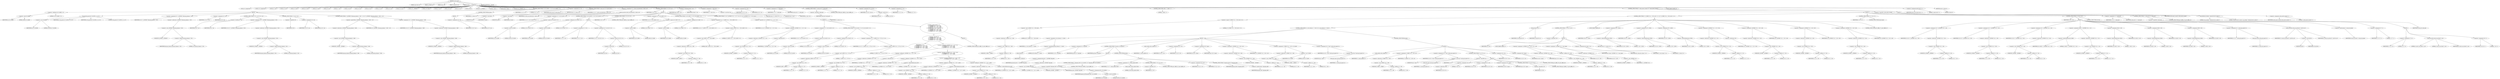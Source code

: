 digraph cache_insert {  
"1000126" [label = "(METHOD,cache_insert)" ]
"1000127" [label = "(PARAM,const char *a1)" ]
"1000128" [label = "(PARAM,_DWORD *a2)" ]
"1000129" [label = "(PARAM,time_t a3)" ]
"1000130" [label = "(PARAM,unsigned int a4)" ]
"1000131" [label = "(PARAM,int a5)" ]
"1000132" [label = "(BLOCK,,)" ]
"1000133" [label = "(LOCAL,v9: unsigned int)" ]
"1000134" [label = "(LOCAL,v10: unsigned int)" ]
"1000135" [label = "(LOCAL,v11: int)" ]
"1000136" [label = "(LOCAL,v12: int)" ]
"1000137" [label = "(LOCAL,v13: bool)" ]
"1000138" [label = "(LOCAL,v14: bool)" ]
"1000139" [label = "(LOCAL,v15: bool)" ]
"1000140" [label = "(LOCAL,v16: int)" ]
"1000141" [label = "(LOCAL,v17: int)" ]
"1000142" [label = "(LOCAL,v18: int)" ]
"1000143" [label = "(LOCAL,v19: int)" ]
"1000144" [label = "(LOCAL,v20: int)" ]
"1000145" [label = "(LOCAL,v21: int)" ]
"1000146" [label = "(LOCAL,v22: int)" ]
"1000147" [label = "(LOCAL,v24: char *)" ]
"1000148" [label = "(LOCAL,v25: _DWORD *)" ]
"1000149" [label = "(LOCAL,v26: time_t)" ]
"1000150" [label = "(LOCAL,v27: int)" ]
"1000151" [label = "(LOCAL,v28: int)" ]
"1000152" [label = "(LOCAL,v29: int)" ]
"1000153" [label = "(LOCAL,v30: int)" ]
"1000154" [label = "(LOCAL,v31: _DWORD *)" ]
"1000155" [label = "(LOCAL,s: char *)" ]
"1000156" [label = "(LOCAL,time1: time_t)" ]
"1000157" [label = "(LOCAL,v34: _DWORD [ 12 ])" ]
"1000158" [label = "(CONTROL_STRUCTURE,if ( (a5 & 0x980) != 0 ),if ( (a5 & 0x980) != 0 ))" ]
"1000159" [label = "(<operator>.notEquals,(a5 & 0x980) != 0)" ]
"1000160" [label = "(<operator>.and,a5 & 0x980)" ]
"1000161" [label = "(IDENTIFIER,a5,a5 & 0x980)" ]
"1000162" [label = "(LITERAL,0x980,a5 & 0x980)" ]
"1000163" [label = "(LITERAL,0,(a5 & 0x980) != 0)" ]
"1000164" [label = "(BLOCK,,)" ]
"1000165" [label = "(log_query,log_query(a5 | 0x10000, a1, a2, 0))" ]
"1000166" [label = "(<operator>.or,a5 | 0x10000)" ]
"1000167" [label = "(IDENTIFIER,a5,a5 | 0x10000)" ]
"1000168" [label = "(LITERAL,0x10000,a5 | 0x10000)" ]
"1000169" [label = "(IDENTIFIER,a1,log_query(a5 | 0x10000, a1, a2, 0))" ]
"1000170" [label = "(IDENTIFIER,a2,log_query(a5 | 0x10000, a1, a2, 0))" ]
"1000171" [label = "(LITERAL,0,log_query(a5 | 0x10000, a1, a2, 0))" ]
"1000172" [label = "(<operator>.assignment,v9 = *(_DWORD *)(dnsmasq_daemon + 252))" ]
"1000173" [label = "(IDENTIFIER,v9,v9 = *(_DWORD *)(dnsmasq_daemon + 252))" ]
"1000174" [label = "(<operator>.indirection,*(_DWORD *)(dnsmasq_daemon + 252))" ]
"1000175" [label = "(<operator>.cast,(_DWORD *)(dnsmasq_daemon + 252))" ]
"1000176" [label = "(UNKNOWN,_DWORD *,_DWORD *)" ]
"1000177" [label = "(<operator>.addition,dnsmasq_daemon + 252)" ]
"1000178" [label = "(IDENTIFIER,dnsmasq_daemon,dnsmasq_daemon + 252)" ]
"1000179" [label = "(LITERAL,252,dnsmasq_daemon + 252)" ]
"1000180" [label = "(<operator>.assignment,v10 = a4)" ]
"1000181" [label = "(IDENTIFIER,v10,v10 = a4)" ]
"1000182" [label = "(IDENTIFIER,a4,v10 = a4)" ]
"1000183" [label = "(CONTROL_STRUCTURE,if ( v9 < a4 ),if ( v9 < a4 ))" ]
"1000184" [label = "(<operator>.lessThan,v9 < a4)" ]
"1000185" [label = "(IDENTIFIER,v9,v9 < a4)" ]
"1000186" [label = "(IDENTIFIER,a4,v9 < a4)" ]
"1000187" [label = "(<operator>.assignment,v10 = *(_DWORD *)(dnsmasq_daemon + 252))" ]
"1000188" [label = "(IDENTIFIER,v10,v10 = *(_DWORD *)(dnsmasq_daemon + 252))" ]
"1000189" [label = "(<operator>.indirection,*(_DWORD *)(dnsmasq_daemon + 252))" ]
"1000190" [label = "(<operator>.cast,(_DWORD *)(dnsmasq_daemon + 252))" ]
"1000191" [label = "(UNKNOWN,_DWORD *,_DWORD *)" ]
"1000192" [label = "(<operator>.addition,dnsmasq_daemon + 252)" ]
"1000193" [label = "(IDENTIFIER,dnsmasq_daemon,dnsmasq_daemon + 252)" ]
"1000194" [label = "(LITERAL,252,dnsmasq_daemon + 252)" ]
"1000195" [label = "(CONTROL_STRUCTURE,if ( !v9 ),if ( !v9 ))" ]
"1000196" [label = "(<operator>.logicalNot,!v9)" ]
"1000197" [label = "(IDENTIFIER,v9,!v9)" ]
"1000198" [label = "(<operator>.assignment,v10 = a4)" ]
"1000199" [label = "(IDENTIFIER,v10,v10 = a4)" ]
"1000200" [label = "(IDENTIFIER,a4,v10 = a4)" ]
"1000201" [label = "(CONTROL_STRUCTURE,if ( *(_DWORD *)(dnsmasq_daemon + 248) > v10 ),if ( *(_DWORD *)(dnsmasq_daemon + 248) > v10 ))" ]
"1000202" [label = "(<operator>.greaterThan,*(_DWORD *)(dnsmasq_daemon + 248) > v10)" ]
"1000203" [label = "(<operator>.indirection,*(_DWORD *)(dnsmasq_daemon + 248))" ]
"1000204" [label = "(<operator>.cast,(_DWORD *)(dnsmasq_daemon + 248))" ]
"1000205" [label = "(UNKNOWN,_DWORD *,_DWORD *)" ]
"1000206" [label = "(<operator>.addition,dnsmasq_daemon + 248)" ]
"1000207" [label = "(IDENTIFIER,dnsmasq_daemon,dnsmasq_daemon + 248)" ]
"1000208" [label = "(LITERAL,248,dnsmasq_daemon + 248)" ]
"1000209" [label = "(IDENTIFIER,v10,*(_DWORD *)(dnsmasq_daemon + 248) > v10)" ]
"1000210" [label = "(<operator>.assignment,v10 = *(_DWORD *)(dnsmasq_daemon + 248))" ]
"1000211" [label = "(IDENTIFIER,v10,v10 = *(_DWORD *)(dnsmasq_daemon + 248))" ]
"1000212" [label = "(<operator>.indirection,*(_DWORD *)(dnsmasq_daemon + 248))" ]
"1000213" [label = "(<operator>.cast,(_DWORD *)(dnsmasq_daemon + 248))" ]
"1000214" [label = "(UNKNOWN,_DWORD *,_DWORD *)" ]
"1000215" [label = "(<operator>.addition,dnsmasq_daemon + 248)" ]
"1000216" [label = "(IDENTIFIER,dnsmasq_daemon,dnsmasq_daemon + 248)" ]
"1000217" [label = "(LITERAL,248,dnsmasq_daemon + 248)" ]
"1000218" [label = "(CONTROL_STRUCTURE,else,else)" ]
"1000219" [label = "(BLOCK,,)" ]
"1000220" [label = "(<operator>.assignment,v10 = a4)" ]
"1000221" [label = "(IDENTIFIER,v10,v10 = a4)" ]
"1000222" [label = "(IDENTIFIER,a4,v10 = a4)" ]
"1000223" [label = "(<operator>.assignment,v11 = 0)" ]
"1000224" [label = "(IDENTIFIER,v11,v11 = 0)" ]
"1000225" [label = "(LITERAL,0,v11 = 0)" ]
"1000226" [label = "(CONTROL_STRUCTURE,if ( insert_error ),if ( insert_error ))" ]
"1000227" [label = "(IDENTIFIER,insert_error,if ( insert_error ))" ]
"1000228" [label = "(RETURN,return v11;,return v11;)" ]
"1000229" [label = "(IDENTIFIER,v11,return v11;)" ]
"1000230" [label = "(<operator>.assignment,v12 = cache_scan_free((int)a1, (int)a2, a3))" ]
"1000231" [label = "(IDENTIFIER,v12,v12 = cache_scan_free((int)a1, (int)a2, a3))" ]
"1000232" [label = "(cache_scan_free,cache_scan_free((int)a1, (int)a2, a3))" ]
"1000233" [label = "(<operator>.cast,(int)a1)" ]
"1000234" [label = "(UNKNOWN,int,int)" ]
"1000235" [label = "(IDENTIFIER,a1,(int)a1)" ]
"1000236" [label = "(<operator>.cast,(int)a2)" ]
"1000237" [label = "(UNKNOWN,int,int)" ]
"1000238" [label = "(IDENTIFIER,a2,(int)a2)" ]
"1000239" [label = "(IDENTIFIER,a3,cache_scan_free((int)a1, (int)a2, a3))" ]
"1000240" [label = "(CONTROL_STRUCTURE,if ( v12 ),if ( v12 ))" ]
"1000241" [label = "(IDENTIFIER,v12,if ( v12 ))" ]
"1000242" [label = "(BLOCK,,)" ]
"1000243" [label = "(<operator>.assignment,v13 = (a5 & 0x180) == 0)" ]
"1000244" [label = "(IDENTIFIER,v13,v13 = (a5 & 0x180) == 0)" ]
"1000245" [label = "(<operator>.equals,(a5 & 0x180) == 0)" ]
"1000246" [label = "(<operator>.and,a5 & 0x180)" ]
"1000247" [label = "(IDENTIFIER,a5,a5 & 0x180)" ]
"1000248" [label = "(LITERAL,0x180,a5 & 0x180)" ]
"1000249" [label = "(LITERAL,0,(a5 & 0x180) == 0)" ]
"1000250" [label = "(CONTROL_STRUCTURE,if ( (a5 & 0x180) != 0 ),if ( (a5 & 0x180) != 0 ))" ]
"1000251" [label = "(<operator>.notEquals,(a5 & 0x180) != 0)" ]
"1000252" [label = "(<operator>.and,a5 & 0x180)" ]
"1000253" [label = "(IDENTIFIER,a5,a5 & 0x180)" ]
"1000254" [label = "(LITERAL,0x180,a5 & 0x180)" ]
"1000255" [label = "(LITERAL,0,(a5 & 0x180) != 0)" ]
"1000256" [label = "(BLOCK,,)" ]
"1000257" [label = "(<operator>.assignment,v11 = v12)" ]
"1000258" [label = "(IDENTIFIER,v11,v11 = v12)" ]
"1000259" [label = "(IDENTIFIER,v12,v11 = v12)" ]
"1000260" [label = "(<operator>.assignment,v13 = (a5 & 8) == 0)" ]
"1000261" [label = "(IDENTIFIER,v13,v13 = (a5 & 8) == 0)" ]
"1000262" [label = "(<operator>.equals,(a5 & 8) == 0)" ]
"1000263" [label = "(<operator>.and,a5 & 8)" ]
"1000264" [label = "(IDENTIFIER,a5,a5 & 8)" ]
"1000265" [label = "(LITERAL,8,a5 & 8)" ]
"1000266" [label = "(LITERAL,0,(a5 & 8) == 0)" ]
"1000267" [label = "(CONTROL_STRUCTURE,if ( v13 ),if ( v13 ))" ]
"1000268" [label = "(IDENTIFIER,v13,if ( v13 ))" ]
"1000269" [label = "(CONTROL_STRUCTURE,goto LABEL_42;,goto LABEL_42;)" ]
"1000270" [label = "(<operator>.assignment,v14 = (a5 & 0x80) == 0)" ]
"1000271" [label = "(IDENTIFIER,v14,v14 = (a5 & 0x80) == 0)" ]
"1000272" [label = "(<operator>.equals,(a5 & 0x80) == 0)" ]
"1000273" [label = "(<operator>.and,a5 & 0x80)" ]
"1000274" [label = "(IDENTIFIER,a5,a5 & 0x80)" ]
"1000275" [label = "(LITERAL,0x80,a5 & 0x80)" ]
"1000276" [label = "(LITERAL,0,(a5 & 0x80) == 0)" ]
"1000277" [label = "(CONTROL_STRUCTURE,if ( (a5 & 0x80) != 0 ),if ( (a5 & 0x80) != 0 ))" ]
"1000278" [label = "(<operator>.notEquals,(a5 & 0x80) != 0)" ]
"1000279" [label = "(<operator>.and,a5 & 0x80)" ]
"1000280" [label = "(IDENTIFIER,a5,a5 & 0x80)" ]
"1000281" [label = "(LITERAL,0x80,a5 & 0x80)" ]
"1000282" [label = "(LITERAL,0,(a5 & 0x80) != 0)" ]
"1000283" [label = "(<operator>.assignment,v14 = (*(_BYTE *)(v11 + 36) & 0x80) == 0)" ]
"1000284" [label = "(IDENTIFIER,v14,v14 = (*(_BYTE *)(v11 + 36) & 0x80) == 0)" ]
"1000285" [label = "(<operator>.equals,(*(_BYTE *)(v11 + 36) & 0x80) == 0)" ]
"1000286" [label = "(<operator>.and,*(_BYTE *)(v11 + 36) & 0x80)" ]
"1000287" [label = "(<operator>.indirection,*(_BYTE *)(v11 + 36))" ]
"1000288" [label = "(<operator>.cast,(_BYTE *)(v11 + 36))" ]
"1000289" [label = "(UNKNOWN,_BYTE *,_BYTE *)" ]
"1000290" [label = "(<operator>.addition,v11 + 36)" ]
"1000291" [label = "(IDENTIFIER,v11,v11 + 36)" ]
"1000292" [label = "(LITERAL,36,v11 + 36)" ]
"1000293" [label = "(LITERAL,0x80,*(_BYTE *)(v11 + 36) & 0x80)" ]
"1000294" [label = "(LITERAL,0,(*(_BYTE *)(v11 + 36) & 0x80) == 0)" ]
"1000295" [label = "(CONTROL_STRUCTURE,if ( v14 || *(_DWORD *)(v11 + 12) != *a2 ),if ( v14 || *(_DWORD *)(v11 + 12) != *a2 ))" ]
"1000296" [label = "(<operator>.logicalOr,v14 || *(_DWORD *)(v11 + 12) != *a2)" ]
"1000297" [label = "(IDENTIFIER,v14,v14 || *(_DWORD *)(v11 + 12) != *a2)" ]
"1000298" [label = "(<operator>.notEquals,*(_DWORD *)(v11 + 12) != *a2)" ]
"1000299" [label = "(<operator>.indirection,*(_DWORD *)(v11 + 12))" ]
"1000300" [label = "(<operator>.cast,(_DWORD *)(v11 + 12))" ]
"1000301" [label = "(UNKNOWN,_DWORD *,_DWORD *)" ]
"1000302" [label = "(<operator>.addition,v11 + 12)" ]
"1000303" [label = "(IDENTIFIER,v11,v11 + 12)" ]
"1000304" [label = "(LITERAL,12,v11 + 12)" ]
"1000305" [label = "(<operator>.indirection,*a2)" ]
"1000306" [label = "(IDENTIFIER,a2,*(_DWORD *)(v11 + 12) != *a2)" ]
"1000307" [label = "(BLOCK,,)" ]
"1000308" [label = "(<operator>.assignment,v15 = (a5 & 0x100) == 0)" ]
"1000309" [label = "(IDENTIFIER,v15,v15 = (a5 & 0x100) == 0)" ]
"1000310" [label = "(<operator>.equals,(a5 & 0x100) == 0)" ]
"1000311" [label = "(<operator>.and,a5 & 0x100)" ]
"1000312" [label = "(IDENTIFIER,a5,a5 & 0x100)" ]
"1000313" [label = "(LITERAL,0x100,a5 & 0x100)" ]
"1000314" [label = "(LITERAL,0,(a5 & 0x100) == 0)" ]
"1000315" [label = "(CONTROL_STRUCTURE,if ( (a5 & 0x100) != 0 ),if ( (a5 & 0x100) != 0 ))" ]
"1000316" [label = "(<operator>.notEquals,(a5 & 0x100) != 0)" ]
"1000317" [label = "(<operator>.and,a5 & 0x100)" ]
"1000318" [label = "(IDENTIFIER,a5,a5 & 0x100)" ]
"1000319" [label = "(LITERAL,0x100,a5 & 0x100)" ]
"1000320" [label = "(LITERAL,0,(a5 & 0x100) != 0)" ]
"1000321" [label = "(<operator>.assignment,v15 = (*(_BYTE *)(v11 + 37) & 1) == 0)" ]
"1000322" [label = "(IDENTIFIER,v15,v15 = (*(_BYTE *)(v11 + 37) & 1) == 0)" ]
"1000323" [label = "(<operator>.equals,(*(_BYTE *)(v11 + 37) & 1) == 0)" ]
"1000324" [label = "(<operator>.and,*(_BYTE *)(v11 + 37) & 1)" ]
"1000325" [label = "(<operator>.indirection,*(_BYTE *)(v11 + 37))" ]
"1000326" [label = "(<operator>.cast,(_BYTE *)(v11 + 37))" ]
"1000327" [label = "(UNKNOWN,_BYTE *,_BYTE *)" ]
"1000328" [label = "(<operator>.addition,v11 + 37)" ]
"1000329" [label = "(IDENTIFIER,v11,v11 + 37)" ]
"1000330" [label = "(LITERAL,37,v11 + 37)" ]
"1000331" [label = "(LITERAL,1,*(_BYTE *)(v11 + 37) & 1)" ]
"1000332" [label = "(LITERAL,0,(*(_BYTE *)(v11 + 37) & 1) == 0)" ]
"1000333" [label = "(CONTROL_STRUCTURE,if ( v15\n        || *(_DWORD *)(v11 + 12) != *a2\n        || *(_DWORD *)(v11 + 16) != a2[1]\n        || *(_DWORD *)(v11 + 20) != a2[2]\n        || *(_DWORD *)(v11 + 24) != a2[3] ),if ( v15\n        || *(_DWORD *)(v11 + 12) != *a2\n        || *(_DWORD *)(v11 + 16) != a2[1]\n        || *(_DWORD *)(v11 + 20) != a2[2]\n        || *(_DWORD *)(v11 + 24) != a2[3] ))" ]
"1000334" [label = "(<operator>.logicalOr,v15\n        || *(_DWORD *)(v11 + 12) != *a2\n        || *(_DWORD *)(v11 + 16) != a2[1]\n        || *(_DWORD *)(v11 + 20) != a2[2]\n        || *(_DWORD *)(v11 + 24) != a2[3])" ]
"1000335" [label = "(IDENTIFIER,v15,v15\n        || *(_DWORD *)(v11 + 12) != *a2\n        || *(_DWORD *)(v11 + 16) != a2[1]\n        || *(_DWORD *)(v11 + 20) != a2[2]\n        || *(_DWORD *)(v11 + 24) != a2[3])" ]
"1000336" [label = "(<operator>.logicalOr,*(_DWORD *)(v11 + 12) != *a2\n        || *(_DWORD *)(v11 + 16) != a2[1]\n        || *(_DWORD *)(v11 + 20) != a2[2]\n        || *(_DWORD *)(v11 + 24) != a2[3])" ]
"1000337" [label = "(<operator>.notEquals,*(_DWORD *)(v11 + 12) != *a2)" ]
"1000338" [label = "(<operator>.indirection,*(_DWORD *)(v11 + 12))" ]
"1000339" [label = "(<operator>.cast,(_DWORD *)(v11 + 12))" ]
"1000340" [label = "(UNKNOWN,_DWORD *,_DWORD *)" ]
"1000341" [label = "(<operator>.addition,v11 + 12)" ]
"1000342" [label = "(IDENTIFIER,v11,v11 + 12)" ]
"1000343" [label = "(LITERAL,12,v11 + 12)" ]
"1000344" [label = "(<operator>.indirection,*a2)" ]
"1000345" [label = "(IDENTIFIER,a2,*(_DWORD *)(v11 + 12) != *a2)" ]
"1000346" [label = "(<operator>.logicalOr,*(_DWORD *)(v11 + 16) != a2[1]\n        || *(_DWORD *)(v11 + 20) != a2[2]\n        || *(_DWORD *)(v11 + 24) != a2[3])" ]
"1000347" [label = "(<operator>.notEquals,*(_DWORD *)(v11 + 16) != a2[1])" ]
"1000348" [label = "(<operator>.indirection,*(_DWORD *)(v11 + 16))" ]
"1000349" [label = "(<operator>.cast,(_DWORD *)(v11 + 16))" ]
"1000350" [label = "(UNKNOWN,_DWORD *,_DWORD *)" ]
"1000351" [label = "(<operator>.addition,v11 + 16)" ]
"1000352" [label = "(IDENTIFIER,v11,v11 + 16)" ]
"1000353" [label = "(LITERAL,16,v11 + 16)" ]
"1000354" [label = "(<operator>.indirectIndexAccess,a2[1])" ]
"1000355" [label = "(IDENTIFIER,a2,*(_DWORD *)(v11 + 16) != a2[1])" ]
"1000356" [label = "(LITERAL,1,*(_DWORD *)(v11 + 16) != a2[1])" ]
"1000357" [label = "(<operator>.logicalOr,*(_DWORD *)(v11 + 20) != a2[2]\n        || *(_DWORD *)(v11 + 24) != a2[3])" ]
"1000358" [label = "(<operator>.notEquals,*(_DWORD *)(v11 + 20) != a2[2])" ]
"1000359" [label = "(<operator>.indirection,*(_DWORD *)(v11 + 20))" ]
"1000360" [label = "(<operator>.cast,(_DWORD *)(v11 + 20))" ]
"1000361" [label = "(UNKNOWN,_DWORD *,_DWORD *)" ]
"1000362" [label = "(<operator>.addition,v11 + 20)" ]
"1000363" [label = "(IDENTIFIER,v11,v11 + 20)" ]
"1000364" [label = "(LITERAL,20,v11 + 20)" ]
"1000365" [label = "(<operator>.indirectIndexAccess,a2[2])" ]
"1000366" [label = "(IDENTIFIER,a2,*(_DWORD *)(v11 + 20) != a2[2])" ]
"1000367" [label = "(LITERAL,2,*(_DWORD *)(v11 + 20) != a2[2])" ]
"1000368" [label = "(<operator>.notEquals,*(_DWORD *)(v11 + 24) != a2[3])" ]
"1000369" [label = "(<operator>.indirection,*(_DWORD *)(v11 + 24))" ]
"1000370" [label = "(<operator>.cast,(_DWORD *)(v11 + 24))" ]
"1000371" [label = "(UNKNOWN,_DWORD *,_DWORD *)" ]
"1000372" [label = "(<operator>.addition,v11 + 24)" ]
"1000373" [label = "(IDENTIFIER,v11,v11 + 24)" ]
"1000374" [label = "(LITERAL,24,v11 + 24)" ]
"1000375" [label = "(<operator>.indirectIndexAccess,a2[3])" ]
"1000376" [label = "(IDENTIFIER,a2,*(_DWORD *)(v11 + 24) != a2[3])" ]
"1000377" [label = "(LITERAL,3,*(_DWORD *)(v11 + 24) != a2[3])" ]
"1000378" [label = "(BLOCK,,)" ]
"1000379" [label = "(CONTROL_STRUCTURE,goto LABEL_42;,goto LABEL_42;)" ]
"1000380" [label = "(RETURN,return v11;,return v11;)" ]
"1000381" [label = "(IDENTIFIER,v11,return v11;)" ]
"1000382" [label = "(<operator>.assignment,time1 = a3)" ]
"1000383" [label = "(IDENTIFIER,time1,time1 = a3)" ]
"1000384" [label = "(IDENTIFIER,a3,time1 = a3)" ]
"1000385" [label = "(<operator>.assignment,s = (char *)a1)" ]
"1000386" [label = "(IDENTIFIER,s,s = (char *)a1)" ]
"1000387" [label = "(<operator>.cast,(char *)a1)" ]
"1000388" [label = "(UNKNOWN,char *,char *)" ]
"1000389" [label = "(IDENTIFIER,a1,(char *)a1)" ]
"1000390" [label = "(<operator>.assignment,v31 = a2)" ]
"1000391" [label = "(IDENTIFIER,v31,v31 = a2)" ]
"1000392" [label = "(IDENTIFIER,a2,v31 = a2)" ]
"1000393" [label = "(<operator>.assignment,v11 = cache_tail)" ]
"1000394" [label = "(IDENTIFIER,v11,v11 = cache_tail)" ]
"1000395" [label = "(IDENTIFIER,cache_tail,v11 = cache_tail)" ]
"1000396" [label = "(CONTROL_STRUCTURE,if ( !cache_tail ),if ( !cache_tail ))" ]
"1000397" [label = "(<operator>.logicalNot,!cache_tail)" ]
"1000398" [label = "(IDENTIFIER,cache_tail,!cache_tail)" ]
"1000399" [label = "(CONTROL_STRUCTURE,goto LABEL_42;,goto LABEL_42;)" ]
"1000400" [label = "(<operator>.assignment,v16 = a5 & 4)" ]
"1000401" [label = "(IDENTIFIER,v16,v16 = a5 & 4)" ]
"1000402" [label = "(<operator>.and,a5 & 4)" ]
"1000403" [label = "(IDENTIFIER,a5,a5 & 4)" ]
"1000404" [label = "(LITERAL,4,a5 & 4)" ]
"1000405" [label = "(<operator>.assignment,v17 = 0)" ]
"1000406" [label = "(IDENTIFIER,v17,v17 = 0)" ]
"1000407" [label = "(LITERAL,0,v17 = 0)" ]
"1000408" [label = "(CONTROL_STRUCTURE,while ( 1 ),while ( 1 ))" ]
"1000409" [label = "(LITERAL,1,while ( 1 ))" ]
"1000410" [label = "(BLOCK,,)" ]
"1000411" [label = "(CONTROL_STRUCTURE,if ( (*(_WORD *)(v11 + 36) & 0xC) == 0 ),if ( (*(_WORD *)(v11 + 36) & 0xC) == 0 ))" ]
"1000412" [label = "(<operator>.equals,(*(_WORD *)(v11 + 36) & 0xC) == 0)" ]
"1000413" [label = "(<operator>.and,*(_WORD *)(v11 + 36) & 0xC)" ]
"1000414" [label = "(<operator>.indirection,*(_WORD *)(v11 + 36))" ]
"1000415" [label = "(<operator>.cast,(_WORD *)(v11 + 36))" ]
"1000416" [label = "(UNKNOWN,_WORD *,_WORD *)" ]
"1000417" [label = "(<operator>.addition,v11 + 36)" ]
"1000418" [label = "(IDENTIFIER,v11,v11 + 36)" ]
"1000419" [label = "(LITERAL,36,v11 + 36)" ]
"1000420" [label = "(LITERAL,0xC,*(_WORD *)(v11 + 36) & 0xC)" ]
"1000421" [label = "(LITERAL,0,(*(_WORD *)(v11 + 36) & 0xC) == 0)" ]
"1000422" [label = "(BLOCK,,)" ]
"1000423" [label = "(CONTROL_STRUCTURE,if ( a1 && strlen(a1) >= 0x32 ),if ( a1 && strlen(a1) >= 0x32 ))" ]
"1000424" [label = "(<operator>.logicalAnd,a1 && strlen(a1) >= 0x32)" ]
"1000425" [label = "(IDENTIFIER,a1,a1 && strlen(a1) >= 0x32)" ]
"1000426" [label = "(<operator>.greaterEqualsThan,strlen(a1) >= 0x32)" ]
"1000427" [label = "(strlen,strlen(a1))" ]
"1000428" [label = "(IDENTIFIER,a1,strlen(a1))" ]
"1000429" [label = "(LITERAL,0x32,strlen(a1) >= 0x32)" ]
"1000430" [label = "(BLOCK,,)" ]
"1000431" [label = "(<operator>.assignment,v22 = big_free)" ]
"1000432" [label = "(IDENTIFIER,v22,v22 = big_free)" ]
"1000433" [label = "(IDENTIFIER,big_free,v22 = big_free)" ]
"1000434" [label = "(CONTROL_STRUCTURE,if ( big_free ),if ( big_free ))" ]
"1000435" [label = "(IDENTIFIER,big_free,if ( big_free ))" ]
"1000436" [label = "(BLOCK,,)" ]
"1000437" [label = "(<operator>.assignment,big_free = *(_DWORD *)big_free)" ]
"1000438" [label = "(IDENTIFIER,big_free,big_free = *(_DWORD *)big_free)" ]
"1000439" [label = "(<operator>.indirection,*(_DWORD *)big_free)" ]
"1000440" [label = "(<operator>.cast,(_DWORD *)big_free)" ]
"1000441" [label = "(UNKNOWN,_DWORD *,_DWORD *)" ]
"1000442" [label = "(IDENTIFIER,big_free,(_DWORD *)big_free)" ]
"1000443" [label = "(CONTROL_STRUCTURE,else,else)" ]
"1000444" [label = "(BLOCK,,)" ]
"1000445" [label = "(CONTROL_STRUCTURE,if ( !(bignames_left | a5 & 0x5000) ),if ( !(bignames_left | a5 & 0x5000) ))" ]
"1000446" [label = "(<operator>.logicalNot,!(bignames_left | a5 & 0x5000))" ]
"1000447" [label = "(<operator>.or,bignames_left | a5 & 0x5000)" ]
"1000448" [label = "(IDENTIFIER,bignames_left,bignames_left | a5 & 0x5000)" ]
"1000449" [label = "(<operator>.and,a5 & 0x5000)" ]
"1000450" [label = "(IDENTIFIER,a5,a5 & 0x5000)" ]
"1000451" [label = "(LITERAL,0x5000,a5 & 0x5000)" ]
"1000452" [label = "(CONTROL_STRUCTURE,goto LABEL_42;,goto LABEL_42;)" ]
"1000453" [label = "(<operator>.assignment,v27 = whine_malloc(1028))" ]
"1000454" [label = "(IDENTIFIER,v27,v27 = whine_malloc(1028))" ]
"1000455" [label = "(whine_malloc,whine_malloc(1028))" ]
"1000456" [label = "(LITERAL,1028,whine_malloc(1028))" ]
"1000457" [label = "(CONTROL_STRUCTURE,if ( !v27 ),if ( !v27 ))" ]
"1000458" [label = "(<operator>.logicalNot,!v27)" ]
"1000459" [label = "(IDENTIFIER,v27,!v27)" ]
"1000460" [label = "(CONTROL_STRUCTURE,goto LABEL_42;,goto LABEL_42;)" ]
"1000461" [label = "(<operator>.assignment,v22 = v27)" ]
"1000462" [label = "(IDENTIFIER,v22,v22 = v27)" ]
"1000463" [label = "(IDENTIFIER,v27,v22 = v27)" ]
"1000464" [label = "(CONTROL_STRUCTURE,if ( bignames_left ),if ( bignames_left ))" ]
"1000465" [label = "(IDENTIFIER,bignames_left,if ( bignames_left ))" ]
"1000466" [label = "(<operator>.preDecrement,--bignames_left)" ]
"1000467" [label = "(IDENTIFIER,bignames_left,--bignames_left)" ]
"1000468" [label = "(cache_unlink,cache_unlink(v11))" ]
"1000469" [label = "(IDENTIFIER,v11,cache_unlink(v11))" ]
"1000470" [label = "(<operator>.assignment,v25 = v31)" ]
"1000471" [label = "(IDENTIFIER,v25,v25 = v31)" ]
"1000472" [label = "(IDENTIFIER,v31,v25 = v31)" ]
"1000473" [label = "(<operator>.assignment,v26 = time1)" ]
"1000474" [label = "(IDENTIFIER,v26,v26 = time1)" ]
"1000475" [label = "(IDENTIFIER,time1,v26 = time1)" ]
"1000476" [label = "(<operator>.assignment,*(_DWORD *)(v11 + 40) = v22)" ]
"1000477" [label = "(<operator>.indirection,*(_DWORD *)(v11 + 40))" ]
"1000478" [label = "(<operator>.cast,(_DWORD *)(v11 + 40))" ]
"1000479" [label = "(UNKNOWN,_DWORD *,_DWORD *)" ]
"1000480" [label = "(<operator>.addition,v11 + 40)" ]
"1000481" [label = "(IDENTIFIER,v11,v11 + 40)" ]
"1000482" [label = "(LITERAL,40,v11 + 40)" ]
"1000483" [label = "(IDENTIFIER,v22,*(_DWORD *)(v11 + 40) = v22)" ]
"1000484" [label = "(<operator>.assignment,*(_WORD *)(v11 + 36) = a5 | 0x200)" ]
"1000485" [label = "(<operator>.indirection,*(_WORD *)(v11 + 36))" ]
"1000486" [label = "(<operator>.cast,(_WORD *)(v11 + 36))" ]
"1000487" [label = "(UNKNOWN,_WORD *,_WORD *)" ]
"1000488" [label = "(<operator>.addition,v11 + 36)" ]
"1000489" [label = "(IDENTIFIER,v11,v11 + 36)" ]
"1000490" [label = "(LITERAL,36,v11 + 36)" ]
"1000491" [label = "(<operator>.or,a5 | 0x200)" ]
"1000492" [label = "(IDENTIFIER,a5,a5 | 0x200)" ]
"1000493" [label = "(LITERAL,0x200,a5 | 0x200)" ]
"1000494" [label = "(<operator>.assignment,v24 = (char *)cache_get_name(v11))" ]
"1000495" [label = "(IDENTIFIER,v24,v24 = (char *)cache_get_name(v11))" ]
"1000496" [label = "(<operator>.cast,(char *)cache_get_name(v11))" ]
"1000497" [label = "(UNKNOWN,char *,char *)" ]
"1000498" [label = "(cache_get_name,cache_get_name(v11))" ]
"1000499" [label = "(IDENTIFIER,v11,cache_get_name(v11))" ]
"1000500" [label = "(CONTROL_STRUCTURE,else,else)" ]
"1000501" [label = "(BLOCK,,)" ]
"1000502" [label = "(cache_unlink,cache_unlink(v11))" ]
"1000503" [label = "(IDENTIFIER,v11,cache_unlink(v11))" ]
"1000504" [label = "(<operator>.assignment,*(_WORD *)(v11 + 36) = a5)" ]
"1000505" [label = "(<operator>.indirection,*(_WORD *)(v11 + 36))" ]
"1000506" [label = "(<operator>.cast,(_WORD *)(v11 + 36))" ]
"1000507" [label = "(UNKNOWN,_WORD *,_WORD *)" ]
"1000508" [label = "(<operator>.addition,v11 + 36)" ]
"1000509" [label = "(IDENTIFIER,v11,v11 + 36)" ]
"1000510" [label = "(LITERAL,36,v11 + 36)" ]
"1000511" [label = "(IDENTIFIER,a5,*(_WORD *)(v11 + 36) = a5)" ]
"1000512" [label = "(<operator>.assignment,v24 = (char *)cache_get_name(v11))" ]
"1000513" [label = "(IDENTIFIER,v24,v24 = (char *)cache_get_name(v11))" ]
"1000514" [label = "(<operator>.cast,(char *)cache_get_name(v11))" ]
"1000515" [label = "(UNKNOWN,char *,char *)" ]
"1000516" [label = "(cache_get_name,cache_get_name(v11))" ]
"1000517" [label = "(IDENTIFIER,v11,cache_get_name(v11))" ]
"1000518" [label = "(CONTROL_STRUCTURE,if ( !a1 ),if ( !a1 ))" ]
"1000519" [label = "(<operator>.logicalNot,!a1)" ]
"1000520" [label = "(IDENTIFIER,a1,!a1)" ]
"1000521" [label = "(BLOCK,,)" ]
"1000522" [label = "(<operator>.assignment,*v24 = 0)" ]
"1000523" [label = "(<operator>.indirection,*v24)" ]
"1000524" [label = "(IDENTIFIER,v24,*v24 = 0)" ]
"1000525" [label = "(LITERAL,0,*v24 = 0)" ]
"1000526" [label = "(<operator>.assignment,v25 = v31)" ]
"1000527" [label = "(IDENTIFIER,v25,v25 = v31)" ]
"1000528" [label = "(IDENTIFIER,v31,v25 = v31)" ]
"1000529" [label = "(<operator>.assignment,v26 = time1)" ]
"1000530" [label = "(IDENTIFIER,v26,v26 = time1)" ]
"1000531" [label = "(IDENTIFIER,time1,v26 = time1)" ]
"1000532" [label = "(CONTROL_STRUCTURE,if ( !v31 ),if ( !v31 ))" ]
"1000533" [label = "(<operator>.logicalNot,!v31)" ]
"1000534" [label = "(IDENTIFIER,v31,!v31)" ]
"1000535" [label = "(CONTROL_STRUCTURE,goto LABEL_57;,goto LABEL_57;)" ]
"1000536" [label = "(CONTROL_STRUCTURE,goto LABEL_56;,goto LABEL_56;)" ]
"1000537" [label = "(<operator>.assignment,v25 = v31)" ]
"1000538" [label = "(IDENTIFIER,v25,v25 = v31)" ]
"1000539" [label = "(IDENTIFIER,v31,v25 = v31)" ]
"1000540" [label = "(<operator>.assignment,v26 = time1)" ]
"1000541" [label = "(IDENTIFIER,v26,v26 = time1)" ]
"1000542" [label = "(IDENTIFIER,time1,v26 = time1)" ]
"1000543" [label = "(strcpy,strcpy(v24, s))" ]
"1000544" [label = "(IDENTIFIER,v24,strcpy(v24, s))" ]
"1000545" [label = "(IDENTIFIER,s,strcpy(v24, s))" ]
"1000546" [label = "(CONTROL_STRUCTURE,if ( !v25 ),if ( !v25 ))" ]
"1000547" [label = "(<operator>.logicalNot,!v25)" ]
"1000548" [label = "(IDENTIFIER,v25,!v25)" ]
"1000549" [label = "(BLOCK,,)" ]
"1000550" [label = "(JUMP_TARGET,LABEL_57)" ]
"1000551" [label = "(<operator>.assignment,*(_DWORD *)(v11 + 28) = v10 + v26)" ]
"1000552" [label = "(<operator>.indirection,*(_DWORD *)(v11 + 28))" ]
"1000553" [label = "(<operator>.cast,(_DWORD *)(v11 + 28))" ]
"1000554" [label = "(UNKNOWN,_DWORD *,_DWORD *)" ]
"1000555" [label = "(<operator>.addition,v11 + 28)" ]
"1000556" [label = "(IDENTIFIER,v11,v11 + 28)" ]
"1000557" [label = "(LITERAL,28,v11 + 28)" ]
"1000558" [label = "(<operator>.addition,v10 + v26)" ]
"1000559" [label = "(IDENTIFIER,v10,v10 + v26)" ]
"1000560" [label = "(IDENTIFIER,v26,v10 + v26)" ]
"1000561" [label = "(<operator>.assignment,*(_DWORD *)v11 = new_chain)" ]
"1000562" [label = "(<operator>.indirection,*(_DWORD *)v11)" ]
"1000563" [label = "(<operator>.cast,(_DWORD *)v11)" ]
"1000564" [label = "(UNKNOWN,_DWORD *,_DWORD *)" ]
"1000565" [label = "(IDENTIFIER,v11,(_DWORD *)v11)" ]
"1000566" [label = "(IDENTIFIER,new_chain,*(_DWORD *)v11 = new_chain)" ]
"1000567" [label = "(<operator>.assignment,new_chain = v11)" ]
"1000568" [label = "(IDENTIFIER,new_chain,new_chain = v11)" ]
"1000569" [label = "(IDENTIFIER,v11,new_chain = v11)" ]
"1000570" [label = "(RETURN,return v11;,return v11;)" ]
"1000571" [label = "(IDENTIFIER,v11,return v11;)" ]
"1000572" [label = "(JUMP_TARGET,LABEL_56)" ]
"1000573" [label = "(<operator>.assignment,v28 = v25[1])" ]
"1000574" [label = "(IDENTIFIER,v28,v28 = v25[1])" ]
"1000575" [label = "(<operator>.indirectIndexAccess,v25[1])" ]
"1000576" [label = "(IDENTIFIER,v25,v28 = v25[1])" ]
"1000577" [label = "(LITERAL,1,v28 = v25[1])" ]
"1000578" [label = "(<operator>.assignment,v29 = v25[2])" ]
"1000579" [label = "(IDENTIFIER,v29,v29 = v25[2])" ]
"1000580" [label = "(<operator>.indirectIndexAccess,v25[2])" ]
"1000581" [label = "(IDENTIFIER,v25,v29 = v25[2])" ]
"1000582" [label = "(LITERAL,2,v29 = v25[2])" ]
"1000583" [label = "(<operator>.assignment,v30 = v25[3])" ]
"1000584" [label = "(IDENTIFIER,v30,v30 = v25[3])" ]
"1000585" [label = "(<operator>.indirectIndexAccess,v25[3])" ]
"1000586" [label = "(IDENTIFIER,v25,v30 = v25[3])" ]
"1000587" [label = "(LITERAL,3,v30 = v25[3])" ]
"1000588" [label = "(<operator>.assignment,*(_DWORD *)(v11 + 12) = *v25)" ]
"1000589" [label = "(<operator>.indirection,*(_DWORD *)(v11 + 12))" ]
"1000590" [label = "(<operator>.cast,(_DWORD *)(v11 + 12))" ]
"1000591" [label = "(UNKNOWN,_DWORD *,_DWORD *)" ]
"1000592" [label = "(<operator>.addition,v11 + 12)" ]
"1000593" [label = "(IDENTIFIER,v11,v11 + 12)" ]
"1000594" [label = "(LITERAL,12,v11 + 12)" ]
"1000595" [label = "(<operator>.indirection,*v25)" ]
"1000596" [label = "(IDENTIFIER,v25,*(_DWORD *)(v11 + 12) = *v25)" ]
"1000597" [label = "(<operator>.assignment,*(_DWORD *)(v11 + 16) = v28)" ]
"1000598" [label = "(<operator>.indirection,*(_DWORD *)(v11 + 16))" ]
"1000599" [label = "(<operator>.cast,(_DWORD *)(v11 + 16))" ]
"1000600" [label = "(UNKNOWN,_DWORD *,_DWORD *)" ]
"1000601" [label = "(<operator>.addition,v11 + 16)" ]
"1000602" [label = "(IDENTIFIER,v11,v11 + 16)" ]
"1000603" [label = "(LITERAL,16,v11 + 16)" ]
"1000604" [label = "(IDENTIFIER,v28,*(_DWORD *)(v11 + 16) = v28)" ]
"1000605" [label = "(<operator>.assignment,*(_DWORD *)(v11 + 20) = v29)" ]
"1000606" [label = "(<operator>.indirection,*(_DWORD *)(v11 + 20))" ]
"1000607" [label = "(<operator>.cast,(_DWORD *)(v11 + 20))" ]
"1000608" [label = "(UNKNOWN,_DWORD *,_DWORD *)" ]
"1000609" [label = "(<operator>.addition,v11 + 20)" ]
"1000610" [label = "(IDENTIFIER,v11,v11 + 20)" ]
"1000611" [label = "(LITERAL,20,v11 + 20)" ]
"1000612" [label = "(IDENTIFIER,v29,*(_DWORD *)(v11 + 20) = v29)" ]
"1000613" [label = "(<operator>.assignment,*(_DWORD *)(v11 + 24) = v30)" ]
"1000614" [label = "(<operator>.indirection,*(_DWORD *)(v11 + 24))" ]
"1000615" [label = "(<operator>.cast,(_DWORD *)(v11 + 24))" ]
"1000616" [label = "(UNKNOWN,_DWORD *,_DWORD *)" ]
"1000617" [label = "(<operator>.addition,v11 + 24)" ]
"1000618" [label = "(IDENTIFIER,v11,v11 + 24)" ]
"1000619" [label = "(LITERAL,24,v11 + 24)" ]
"1000620" [label = "(IDENTIFIER,v30,*(_DWORD *)(v11 + 24) = v30)" ]
"1000621" [label = "(CONTROL_STRUCTURE,goto LABEL_57;,goto LABEL_57;)" ]
"1000622" [label = "(CONTROL_STRUCTURE,if ( v17 ),if ( v17 ))" ]
"1000623" [label = "(IDENTIFIER,v17,if ( v17 ))" ]
"1000624" [label = "(CONTROL_STRUCTURE,break;,break;)" ]
"1000625" [label = "(CONTROL_STRUCTURE,if ( v16 ),if ( v16 ))" ]
"1000626" [label = "(IDENTIFIER,v16,if ( v16 ))" ]
"1000627" [label = "(BLOCK,,)" ]
"1000628" [label = "(<operator>.assignment,v18 = *(_DWORD *)(v11 + 16))" ]
"1000629" [label = "(IDENTIFIER,v18,v18 = *(_DWORD *)(v11 + 16))" ]
"1000630" [label = "(<operator>.indirection,*(_DWORD *)(v11 + 16))" ]
"1000631" [label = "(<operator>.cast,(_DWORD *)(v11 + 16))" ]
"1000632" [label = "(UNKNOWN,_DWORD *,_DWORD *)" ]
"1000633" [label = "(<operator>.addition,v11 + 16)" ]
"1000634" [label = "(IDENTIFIER,v11,v11 + 16)" ]
"1000635" [label = "(LITERAL,16,v11 + 16)" ]
"1000636" [label = "(<operator>.assignment,v19 = *(_DWORD *)(v11 + 20))" ]
"1000637" [label = "(IDENTIFIER,v19,v19 = *(_DWORD *)(v11 + 20))" ]
"1000638" [label = "(<operator>.indirection,*(_DWORD *)(v11 + 20))" ]
"1000639" [label = "(<operator>.cast,(_DWORD *)(v11 + 20))" ]
"1000640" [label = "(UNKNOWN,_DWORD *,_DWORD *)" ]
"1000641" [label = "(<operator>.addition,v11 + 20)" ]
"1000642" [label = "(IDENTIFIER,v11,v11 + 20)" ]
"1000643" [label = "(LITERAL,20,v11 + 20)" ]
"1000644" [label = "(<operator>.assignment,v20 = *(_DWORD *)(v11 + 24))" ]
"1000645" [label = "(IDENTIFIER,v20,v20 = *(_DWORD *)(v11 + 24))" ]
"1000646" [label = "(<operator>.indirection,*(_DWORD *)(v11 + 24))" ]
"1000647" [label = "(<operator>.cast,(_DWORD *)(v11 + 24))" ]
"1000648" [label = "(UNKNOWN,_DWORD *,_DWORD *)" ]
"1000649" [label = "(<operator>.addition,v11 + 24)" ]
"1000650" [label = "(IDENTIFIER,v11,v11 + 24)" ]
"1000651" [label = "(LITERAL,24,v11 + 24)" ]
"1000652" [label = "(<operator>.assignment,v34[0] = *(_DWORD *)(v11 + 12))" ]
"1000653" [label = "(<operator>.indirectIndexAccess,v34[0])" ]
"1000654" [label = "(IDENTIFIER,v34,v34[0] = *(_DWORD *)(v11 + 12))" ]
"1000655" [label = "(LITERAL,0,v34[0] = *(_DWORD *)(v11 + 12))" ]
"1000656" [label = "(<operator>.indirection,*(_DWORD *)(v11 + 12))" ]
"1000657" [label = "(<operator>.cast,(_DWORD *)(v11 + 12))" ]
"1000658" [label = "(UNKNOWN,_DWORD *,_DWORD *)" ]
"1000659" [label = "(<operator>.addition,v11 + 12)" ]
"1000660" [label = "(IDENTIFIER,v11,v11 + 12)" ]
"1000661" [label = "(LITERAL,12,v11 + 12)" ]
"1000662" [label = "(<operator>.assignment,v34[1] = v18)" ]
"1000663" [label = "(<operator>.indirectIndexAccess,v34[1])" ]
"1000664" [label = "(IDENTIFIER,v34,v34[1] = v18)" ]
"1000665" [label = "(LITERAL,1,v34[1] = v18)" ]
"1000666" [label = "(IDENTIFIER,v18,v34[1] = v18)" ]
"1000667" [label = "(<operator>.assignment,v34[2] = v19)" ]
"1000668" [label = "(<operator>.indirectIndexAccess,v34[2])" ]
"1000669" [label = "(IDENTIFIER,v34,v34[2] = v19)" ]
"1000670" [label = "(LITERAL,2,v34[2] = v19)" ]
"1000671" [label = "(IDENTIFIER,v19,v34[2] = v19)" ]
"1000672" [label = "(<operator>.assignment,v34[3] = v20)" ]
"1000673" [label = "(<operator>.indirectIndexAccess,v34[3])" ]
"1000674" [label = "(IDENTIFIER,v34,v34[3] = v20)" ]
"1000675" [label = "(LITERAL,3,v34[3] = v20)" ]
"1000676" [label = "(IDENTIFIER,v20,v34[3] = v20)" ]
"1000677" [label = "(<operator>.assignment,v21 = cache_get_name(v11))" ]
"1000678" [label = "(IDENTIFIER,v21,v21 = cache_get_name(v11))" ]
"1000679" [label = "(cache_get_name,cache_get_name(v11))" ]
"1000680" [label = "(IDENTIFIER,v11,cache_get_name(v11))" ]
"1000681" [label = "(cache_scan_free,cache_scan_free(v21, (int)v34, a3))" ]
"1000682" [label = "(IDENTIFIER,v21,cache_scan_free(v21, (int)v34, a3))" ]
"1000683" [label = "(<operator>.cast,(int)v34)" ]
"1000684" [label = "(UNKNOWN,int,int)" ]
"1000685" [label = "(IDENTIFIER,v34,(int)v34)" ]
"1000686" [label = "(IDENTIFIER,a3,cache_scan_free(v21, (int)v34, a3))" ]
"1000687" [label = "(<operator>.preIncrement,++cache_live_freed)" ]
"1000688" [label = "(IDENTIFIER,cache_live_freed,++cache_live_freed)" ]
"1000689" [label = "(<operator>.assignment,v17 = 1)" ]
"1000690" [label = "(IDENTIFIER,v17,v17 = 1)" ]
"1000691" [label = "(LITERAL,1,v17 = 1)" ]
"1000692" [label = "(CONTROL_STRUCTURE,else,else)" ]
"1000693" [label = "(BLOCK,,)" ]
"1000694" [label = "(<operator>.assignment,v17 = 0)" ]
"1000695" [label = "(IDENTIFIER,v17,v17 = 0)" ]
"1000696" [label = "(LITERAL,0,v17 = 0)" ]
"1000697" [label = "(cache_scan_free,cache_scan_free(0, 0, a3))" ]
"1000698" [label = "(LITERAL,0,cache_scan_free(0, 0, a3))" ]
"1000699" [label = "(LITERAL,0,cache_scan_free(0, 0, a3))" ]
"1000700" [label = "(IDENTIFIER,a3,cache_scan_free(0, 0, a3))" ]
"1000701" [label = "(<operator>.assignment,v16 = 1)" ]
"1000702" [label = "(IDENTIFIER,v16,v16 = 1)" ]
"1000703" [label = "(LITERAL,1,v16 = 1)" ]
"1000704" [label = "(<operator>.assignment,v11 = cache_tail)" ]
"1000705" [label = "(IDENTIFIER,v11,v11 = cache_tail)" ]
"1000706" [label = "(IDENTIFIER,cache_tail,v11 = cache_tail)" ]
"1000707" [label = "(CONTROL_STRUCTURE,if ( !cache_tail ),if ( !cache_tail ))" ]
"1000708" [label = "(<operator>.logicalNot,!cache_tail)" ]
"1000709" [label = "(IDENTIFIER,cache_tail,!cache_tail)" ]
"1000710" [label = "(CONTROL_STRUCTURE,goto LABEL_42;,goto LABEL_42;)" ]
"1000711" [label = "(CONTROL_STRUCTURE,if ( !cache_insert_warned ),if ( !cache_insert_warned ))" ]
"1000712" [label = "(<operator>.logicalNot,!cache_insert_warned)" ]
"1000713" [label = "(IDENTIFIER,cache_insert_warned,!cache_insert_warned)" ]
"1000714" [label = "(BLOCK,,)" ]
"1000715" [label = "(my_syslog,my_syslog(3, \"Internal error in cache.\"))" ]
"1000716" [label = "(LITERAL,3,my_syslog(3, \"Internal error in cache.\"))" ]
"1000717" [label = "(LITERAL,\"Internal error in cache.\",my_syslog(3, \"Internal error in cache.\"))" ]
"1000718" [label = "(<operator>.assignment,cache_insert_warned = 1)" ]
"1000719" [label = "(IDENTIFIER,cache_insert_warned,cache_insert_warned = 1)" ]
"1000720" [label = "(LITERAL,1,cache_insert_warned = 1)" ]
"1000721" [label = "(JUMP_TARGET,LABEL_42)" ]
"1000722" [label = "(<operator>.assignment,insert_error = 1)" ]
"1000723" [label = "(IDENTIFIER,insert_error,insert_error = 1)" ]
"1000724" [label = "(LITERAL,1,insert_error = 1)" ]
"1000725" [label = "(RETURN,return 0;,return 0;)" ]
"1000726" [label = "(LITERAL,0,return 0;)" ]
"1000727" [label = "(METHOD_RETURN,int __fastcall)" ]
  "1000126" -> "1000127" 
  "1000126" -> "1000128" 
  "1000126" -> "1000129" 
  "1000126" -> "1000130" 
  "1000126" -> "1000131" 
  "1000126" -> "1000132" 
  "1000126" -> "1000727" 
  "1000132" -> "1000133" 
  "1000132" -> "1000134" 
  "1000132" -> "1000135" 
  "1000132" -> "1000136" 
  "1000132" -> "1000137" 
  "1000132" -> "1000138" 
  "1000132" -> "1000139" 
  "1000132" -> "1000140" 
  "1000132" -> "1000141" 
  "1000132" -> "1000142" 
  "1000132" -> "1000143" 
  "1000132" -> "1000144" 
  "1000132" -> "1000145" 
  "1000132" -> "1000146" 
  "1000132" -> "1000147" 
  "1000132" -> "1000148" 
  "1000132" -> "1000149" 
  "1000132" -> "1000150" 
  "1000132" -> "1000151" 
  "1000132" -> "1000152" 
  "1000132" -> "1000153" 
  "1000132" -> "1000154" 
  "1000132" -> "1000155" 
  "1000132" -> "1000156" 
  "1000132" -> "1000157" 
  "1000132" -> "1000158" 
  "1000132" -> "1000223" 
  "1000132" -> "1000226" 
  "1000132" -> "1000230" 
  "1000132" -> "1000240" 
  "1000132" -> "1000382" 
  "1000132" -> "1000385" 
  "1000132" -> "1000390" 
  "1000132" -> "1000393" 
  "1000132" -> "1000396" 
  "1000132" -> "1000400" 
  "1000132" -> "1000405" 
  "1000132" -> "1000408" 
  "1000132" -> "1000711" 
  "1000132" -> "1000721" 
  "1000132" -> "1000722" 
  "1000132" -> "1000725" 
  "1000158" -> "1000159" 
  "1000158" -> "1000164" 
  "1000158" -> "1000218" 
  "1000159" -> "1000160" 
  "1000159" -> "1000163" 
  "1000160" -> "1000161" 
  "1000160" -> "1000162" 
  "1000164" -> "1000165" 
  "1000164" -> "1000172" 
  "1000164" -> "1000180" 
  "1000164" -> "1000183" 
  "1000164" -> "1000195" 
  "1000164" -> "1000201" 
  "1000165" -> "1000166" 
  "1000165" -> "1000169" 
  "1000165" -> "1000170" 
  "1000165" -> "1000171" 
  "1000166" -> "1000167" 
  "1000166" -> "1000168" 
  "1000172" -> "1000173" 
  "1000172" -> "1000174" 
  "1000174" -> "1000175" 
  "1000175" -> "1000176" 
  "1000175" -> "1000177" 
  "1000177" -> "1000178" 
  "1000177" -> "1000179" 
  "1000180" -> "1000181" 
  "1000180" -> "1000182" 
  "1000183" -> "1000184" 
  "1000183" -> "1000187" 
  "1000184" -> "1000185" 
  "1000184" -> "1000186" 
  "1000187" -> "1000188" 
  "1000187" -> "1000189" 
  "1000189" -> "1000190" 
  "1000190" -> "1000191" 
  "1000190" -> "1000192" 
  "1000192" -> "1000193" 
  "1000192" -> "1000194" 
  "1000195" -> "1000196" 
  "1000195" -> "1000198" 
  "1000196" -> "1000197" 
  "1000198" -> "1000199" 
  "1000198" -> "1000200" 
  "1000201" -> "1000202" 
  "1000201" -> "1000210" 
  "1000202" -> "1000203" 
  "1000202" -> "1000209" 
  "1000203" -> "1000204" 
  "1000204" -> "1000205" 
  "1000204" -> "1000206" 
  "1000206" -> "1000207" 
  "1000206" -> "1000208" 
  "1000210" -> "1000211" 
  "1000210" -> "1000212" 
  "1000212" -> "1000213" 
  "1000213" -> "1000214" 
  "1000213" -> "1000215" 
  "1000215" -> "1000216" 
  "1000215" -> "1000217" 
  "1000218" -> "1000219" 
  "1000219" -> "1000220" 
  "1000220" -> "1000221" 
  "1000220" -> "1000222" 
  "1000223" -> "1000224" 
  "1000223" -> "1000225" 
  "1000226" -> "1000227" 
  "1000226" -> "1000228" 
  "1000228" -> "1000229" 
  "1000230" -> "1000231" 
  "1000230" -> "1000232" 
  "1000232" -> "1000233" 
  "1000232" -> "1000236" 
  "1000232" -> "1000239" 
  "1000233" -> "1000234" 
  "1000233" -> "1000235" 
  "1000236" -> "1000237" 
  "1000236" -> "1000238" 
  "1000240" -> "1000241" 
  "1000240" -> "1000242" 
  "1000242" -> "1000243" 
  "1000242" -> "1000250" 
  "1000242" -> "1000267" 
  "1000242" -> "1000270" 
  "1000242" -> "1000277" 
  "1000242" -> "1000295" 
  "1000242" -> "1000380" 
  "1000243" -> "1000244" 
  "1000243" -> "1000245" 
  "1000245" -> "1000246" 
  "1000245" -> "1000249" 
  "1000246" -> "1000247" 
  "1000246" -> "1000248" 
  "1000250" -> "1000251" 
  "1000250" -> "1000256" 
  "1000251" -> "1000252" 
  "1000251" -> "1000255" 
  "1000252" -> "1000253" 
  "1000252" -> "1000254" 
  "1000256" -> "1000257" 
  "1000256" -> "1000260" 
  "1000257" -> "1000258" 
  "1000257" -> "1000259" 
  "1000260" -> "1000261" 
  "1000260" -> "1000262" 
  "1000262" -> "1000263" 
  "1000262" -> "1000266" 
  "1000263" -> "1000264" 
  "1000263" -> "1000265" 
  "1000267" -> "1000268" 
  "1000267" -> "1000269" 
  "1000270" -> "1000271" 
  "1000270" -> "1000272" 
  "1000272" -> "1000273" 
  "1000272" -> "1000276" 
  "1000273" -> "1000274" 
  "1000273" -> "1000275" 
  "1000277" -> "1000278" 
  "1000277" -> "1000283" 
  "1000278" -> "1000279" 
  "1000278" -> "1000282" 
  "1000279" -> "1000280" 
  "1000279" -> "1000281" 
  "1000283" -> "1000284" 
  "1000283" -> "1000285" 
  "1000285" -> "1000286" 
  "1000285" -> "1000294" 
  "1000286" -> "1000287" 
  "1000286" -> "1000293" 
  "1000287" -> "1000288" 
  "1000288" -> "1000289" 
  "1000288" -> "1000290" 
  "1000290" -> "1000291" 
  "1000290" -> "1000292" 
  "1000295" -> "1000296" 
  "1000295" -> "1000307" 
  "1000296" -> "1000297" 
  "1000296" -> "1000298" 
  "1000298" -> "1000299" 
  "1000298" -> "1000305" 
  "1000299" -> "1000300" 
  "1000300" -> "1000301" 
  "1000300" -> "1000302" 
  "1000302" -> "1000303" 
  "1000302" -> "1000304" 
  "1000305" -> "1000306" 
  "1000307" -> "1000308" 
  "1000307" -> "1000315" 
  "1000307" -> "1000333" 
  "1000308" -> "1000309" 
  "1000308" -> "1000310" 
  "1000310" -> "1000311" 
  "1000310" -> "1000314" 
  "1000311" -> "1000312" 
  "1000311" -> "1000313" 
  "1000315" -> "1000316" 
  "1000315" -> "1000321" 
  "1000316" -> "1000317" 
  "1000316" -> "1000320" 
  "1000317" -> "1000318" 
  "1000317" -> "1000319" 
  "1000321" -> "1000322" 
  "1000321" -> "1000323" 
  "1000323" -> "1000324" 
  "1000323" -> "1000332" 
  "1000324" -> "1000325" 
  "1000324" -> "1000331" 
  "1000325" -> "1000326" 
  "1000326" -> "1000327" 
  "1000326" -> "1000328" 
  "1000328" -> "1000329" 
  "1000328" -> "1000330" 
  "1000333" -> "1000334" 
  "1000333" -> "1000378" 
  "1000334" -> "1000335" 
  "1000334" -> "1000336" 
  "1000336" -> "1000337" 
  "1000336" -> "1000346" 
  "1000337" -> "1000338" 
  "1000337" -> "1000344" 
  "1000338" -> "1000339" 
  "1000339" -> "1000340" 
  "1000339" -> "1000341" 
  "1000341" -> "1000342" 
  "1000341" -> "1000343" 
  "1000344" -> "1000345" 
  "1000346" -> "1000347" 
  "1000346" -> "1000357" 
  "1000347" -> "1000348" 
  "1000347" -> "1000354" 
  "1000348" -> "1000349" 
  "1000349" -> "1000350" 
  "1000349" -> "1000351" 
  "1000351" -> "1000352" 
  "1000351" -> "1000353" 
  "1000354" -> "1000355" 
  "1000354" -> "1000356" 
  "1000357" -> "1000358" 
  "1000357" -> "1000368" 
  "1000358" -> "1000359" 
  "1000358" -> "1000365" 
  "1000359" -> "1000360" 
  "1000360" -> "1000361" 
  "1000360" -> "1000362" 
  "1000362" -> "1000363" 
  "1000362" -> "1000364" 
  "1000365" -> "1000366" 
  "1000365" -> "1000367" 
  "1000368" -> "1000369" 
  "1000368" -> "1000375" 
  "1000369" -> "1000370" 
  "1000370" -> "1000371" 
  "1000370" -> "1000372" 
  "1000372" -> "1000373" 
  "1000372" -> "1000374" 
  "1000375" -> "1000376" 
  "1000375" -> "1000377" 
  "1000378" -> "1000379" 
  "1000380" -> "1000381" 
  "1000382" -> "1000383" 
  "1000382" -> "1000384" 
  "1000385" -> "1000386" 
  "1000385" -> "1000387" 
  "1000387" -> "1000388" 
  "1000387" -> "1000389" 
  "1000390" -> "1000391" 
  "1000390" -> "1000392" 
  "1000393" -> "1000394" 
  "1000393" -> "1000395" 
  "1000396" -> "1000397" 
  "1000396" -> "1000399" 
  "1000397" -> "1000398" 
  "1000400" -> "1000401" 
  "1000400" -> "1000402" 
  "1000402" -> "1000403" 
  "1000402" -> "1000404" 
  "1000405" -> "1000406" 
  "1000405" -> "1000407" 
  "1000408" -> "1000409" 
  "1000408" -> "1000410" 
  "1000410" -> "1000411" 
  "1000410" -> "1000622" 
  "1000410" -> "1000625" 
  "1000410" -> "1000704" 
  "1000410" -> "1000707" 
  "1000411" -> "1000412" 
  "1000411" -> "1000422" 
  "1000412" -> "1000413" 
  "1000412" -> "1000421" 
  "1000413" -> "1000414" 
  "1000413" -> "1000420" 
  "1000414" -> "1000415" 
  "1000415" -> "1000416" 
  "1000415" -> "1000417" 
  "1000417" -> "1000418" 
  "1000417" -> "1000419" 
  "1000422" -> "1000423" 
  "1000422" -> "1000543" 
  "1000422" -> "1000546" 
  "1000422" -> "1000572" 
  "1000422" -> "1000573" 
  "1000422" -> "1000578" 
  "1000422" -> "1000583" 
  "1000422" -> "1000588" 
  "1000422" -> "1000597" 
  "1000422" -> "1000605" 
  "1000422" -> "1000613" 
  "1000422" -> "1000621" 
  "1000423" -> "1000424" 
  "1000423" -> "1000430" 
  "1000423" -> "1000500" 
  "1000424" -> "1000425" 
  "1000424" -> "1000426" 
  "1000426" -> "1000427" 
  "1000426" -> "1000429" 
  "1000427" -> "1000428" 
  "1000430" -> "1000431" 
  "1000430" -> "1000434" 
  "1000430" -> "1000468" 
  "1000430" -> "1000470" 
  "1000430" -> "1000473" 
  "1000430" -> "1000476" 
  "1000430" -> "1000484" 
  "1000430" -> "1000494" 
  "1000431" -> "1000432" 
  "1000431" -> "1000433" 
  "1000434" -> "1000435" 
  "1000434" -> "1000436" 
  "1000434" -> "1000443" 
  "1000436" -> "1000437" 
  "1000437" -> "1000438" 
  "1000437" -> "1000439" 
  "1000439" -> "1000440" 
  "1000440" -> "1000441" 
  "1000440" -> "1000442" 
  "1000443" -> "1000444" 
  "1000444" -> "1000445" 
  "1000444" -> "1000453" 
  "1000444" -> "1000457" 
  "1000444" -> "1000461" 
  "1000444" -> "1000464" 
  "1000445" -> "1000446" 
  "1000445" -> "1000452" 
  "1000446" -> "1000447" 
  "1000447" -> "1000448" 
  "1000447" -> "1000449" 
  "1000449" -> "1000450" 
  "1000449" -> "1000451" 
  "1000453" -> "1000454" 
  "1000453" -> "1000455" 
  "1000455" -> "1000456" 
  "1000457" -> "1000458" 
  "1000457" -> "1000460" 
  "1000458" -> "1000459" 
  "1000461" -> "1000462" 
  "1000461" -> "1000463" 
  "1000464" -> "1000465" 
  "1000464" -> "1000466" 
  "1000466" -> "1000467" 
  "1000468" -> "1000469" 
  "1000470" -> "1000471" 
  "1000470" -> "1000472" 
  "1000473" -> "1000474" 
  "1000473" -> "1000475" 
  "1000476" -> "1000477" 
  "1000476" -> "1000483" 
  "1000477" -> "1000478" 
  "1000478" -> "1000479" 
  "1000478" -> "1000480" 
  "1000480" -> "1000481" 
  "1000480" -> "1000482" 
  "1000484" -> "1000485" 
  "1000484" -> "1000491" 
  "1000485" -> "1000486" 
  "1000486" -> "1000487" 
  "1000486" -> "1000488" 
  "1000488" -> "1000489" 
  "1000488" -> "1000490" 
  "1000491" -> "1000492" 
  "1000491" -> "1000493" 
  "1000494" -> "1000495" 
  "1000494" -> "1000496" 
  "1000496" -> "1000497" 
  "1000496" -> "1000498" 
  "1000498" -> "1000499" 
  "1000500" -> "1000501" 
  "1000501" -> "1000502" 
  "1000501" -> "1000504" 
  "1000501" -> "1000512" 
  "1000501" -> "1000518" 
  "1000501" -> "1000537" 
  "1000501" -> "1000540" 
  "1000502" -> "1000503" 
  "1000504" -> "1000505" 
  "1000504" -> "1000511" 
  "1000505" -> "1000506" 
  "1000506" -> "1000507" 
  "1000506" -> "1000508" 
  "1000508" -> "1000509" 
  "1000508" -> "1000510" 
  "1000512" -> "1000513" 
  "1000512" -> "1000514" 
  "1000514" -> "1000515" 
  "1000514" -> "1000516" 
  "1000516" -> "1000517" 
  "1000518" -> "1000519" 
  "1000518" -> "1000521" 
  "1000519" -> "1000520" 
  "1000521" -> "1000522" 
  "1000521" -> "1000526" 
  "1000521" -> "1000529" 
  "1000521" -> "1000532" 
  "1000521" -> "1000536" 
  "1000522" -> "1000523" 
  "1000522" -> "1000525" 
  "1000523" -> "1000524" 
  "1000526" -> "1000527" 
  "1000526" -> "1000528" 
  "1000529" -> "1000530" 
  "1000529" -> "1000531" 
  "1000532" -> "1000533" 
  "1000532" -> "1000535" 
  "1000533" -> "1000534" 
  "1000537" -> "1000538" 
  "1000537" -> "1000539" 
  "1000540" -> "1000541" 
  "1000540" -> "1000542" 
  "1000543" -> "1000544" 
  "1000543" -> "1000545" 
  "1000546" -> "1000547" 
  "1000546" -> "1000549" 
  "1000547" -> "1000548" 
  "1000549" -> "1000550" 
  "1000549" -> "1000551" 
  "1000549" -> "1000561" 
  "1000549" -> "1000567" 
  "1000549" -> "1000570" 
  "1000551" -> "1000552" 
  "1000551" -> "1000558" 
  "1000552" -> "1000553" 
  "1000553" -> "1000554" 
  "1000553" -> "1000555" 
  "1000555" -> "1000556" 
  "1000555" -> "1000557" 
  "1000558" -> "1000559" 
  "1000558" -> "1000560" 
  "1000561" -> "1000562" 
  "1000561" -> "1000566" 
  "1000562" -> "1000563" 
  "1000563" -> "1000564" 
  "1000563" -> "1000565" 
  "1000567" -> "1000568" 
  "1000567" -> "1000569" 
  "1000570" -> "1000571" 
  "1000573" -> "1000574" 
  "1000573" -> "1000575" 
  "1000575" -> "1000576" 
  "1000575" -> "1000577" 
  "1000578" -> "1000579" 
  "1000578" -> "1000580" 
  "1000580" -> "1000581" 
  "1000580" -> "1000582" 
  "1000583" -> "1000584" 
  "1000583" -> "1000585" 
  "1000585" -> "1000586" 
  "1000585" -> "1000587" 
  "1000588" -> "1000589" 
  "1000588" -> "1000595" 
  "1000589" -> "1000590" 
  "1000590" -> "1000591" 
  "1000590" -> "1000592" 
  "1000592" -> "1000593" 
  "1000592" -> "1000594" 
  "1000595" -> "1000596" 
  "1000597" -> "1000598" 
  "1000597" -> "1000604" 
  "1000598" -> "1000599" 
  "1000599" -> "1000600" 
  "1000599" -> "1000601" 
  "1000601" -> "1000602" 
  "1000601" -> "1000603" 
  "1000605" -> "1000606" 
  "1000605" -> "1000612" 
  "1000606" -> "1000607" 
  "1000607" -> "1000608" 
  "1000607" -> "1000609" 
  "1000609" -> "1000610" 
  "1000609" -> "1000611" 
  "1000613" -> "1000614" 
  "1000613" -> "1000620" 
  "1000614" -> "1000615" 
  "1000615" -> "1000616" 
  "1000615" -> "1000617" 
  "1000617" -> "1000618" 
  "1000617" -> "1000619" 
  "1000622" -> "1000623" 
  "1000622" -> "1000624" 
  "1000625" -> "1000626" 
  "1000625" -> "1000627" 
  "1000625" -> "1000692" 
  "1000627" -> "1000628" 
  "1000627" -> "1000636" 
  "1000627" -> "1000644" 
  "1000627" -> "1000652" 
  "1000627" -> "1000662" 
  "1000627" -> "1000667" 
  "1000627" -> "1000672" 
  "1000627" -> "1000677" 
  "1000627" -> "1000681" 
  "1000627" -> "1000687" 
  "1000627" -> "1000689" 
  "1000628" -> "1000629" 
  "1000628" -> "1000630" 
  "1000630" -> "1000631" 
  "1000631" -> "1000632" 
  "1000631" -> "1000633" 
  "1000633" -> "1000634" 
  "1000633" -> "1000635" 
  "1000636" -> "1000637" 
  "1000636" -> "1000638" 
  "1000638" -> "1000639" 
  "1000639" -> "1000640" 
  "1000639" -> "1000641" 
  "1000641" -> "1000642" 
  "1000641" -> "1000643" 
  "1000644" -> "1000645" 
  "1000644" -> "1000646" 
  "1000646" -> "1000647" 
  "1000647" -> "1000648" 
  "1000647" -> "1000649" 
  "1000649" -> "1000650" 
  "1000649" -> "1000651" 
  "1000652" -> "1000653" 
  "1000652" -> "1000656" 
  "1000653" -> "1000654" 
  "1000653" -> "1000655" 
  "1000656" -> "1000657" 
  "1000657" -> "1000658" 
  "1000657" -> "1000659" 
  "1000659" -> "1000660" 
  "1000659" -> "1000661" 
  "1000662" -> "1000663" 
  "1000662" -> "1000666" 
  "1000663" -> "1000664" 
  "1000663" -> "1000665" 
  "1000667" -> "1000668" 
  "1000667" -> "1000671" 
  "1000668" -> "1000669" 
  "1000668" -> "1000670" 
  "1000672" -> "1000673" 
  "1000672" -> "1000676" 
  "1000673" -> "1000674" 
  "1000673" -> "1000675" 
  "1000677" -> "1000678" 
  "1000677" -> "1000679" 
  "1000679" -> "1000680" 
  "1000681" -> "1000682" 
  "1000681" -> "1000683" 
  "1000681" -> "1000686" 
  "1000683" -> "1000684" 
  "1000683" -> "1000685" 
  "1000687" -> "1000688" 
  "1000689" -> "1000690" 
  "1000689" -> "1000691" 
  "1000692" -> "1000693" 
  "1000693" -> "1000694" 
  "1000693" -> "1000697" 
  "1000693" -> "1000701" 
  "1000694" -> "1000695" 
  "1000694" -> "1000696" 
  "1000697" -> "1000698" 
  "1000697" -> "1000699" 
  "1000697" -> "1000700" 
  "1000701" -> "1000702" 
  "1000701" -> "1000703" 
  "1000704" -> "1000705" 
  "1000704" -> "1000706" 
  "1000707" -> "1000708" 
  "1000707" -> "1000710" 
  "1000708" -> "1000709" 
  "1000711" -> "1000712" 
  "1000711" -> "1000714" 
  "1000712" -> "1000713" 
  "1000714" -> "1000715" 
  "1000714" -> "1000718" 
  "1000715" -> "1000716" 
  "1000715" -> "1000717" 
  "1000718" -> "1000719" 
  "1000718" -> "1000720" 
  "1000722" -> "1000723" 
  "1000722" -> "1000724" 
  "1000725" -> "1000726" 
}
